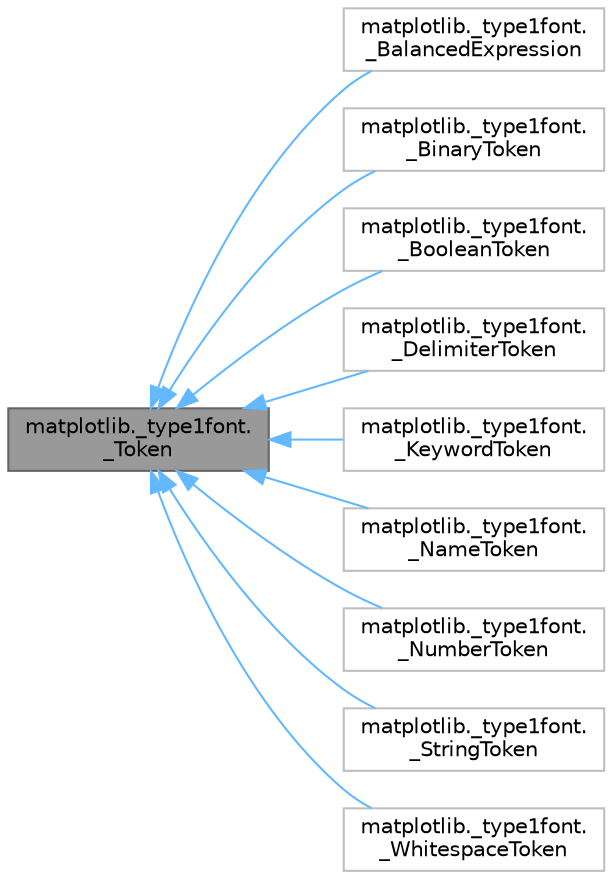 digraph "matplotlib._type1font._Token"
{
 // LATEX_PDF_SIZE
  bgcolor="transparent";
  edge [fontname=Helvetica,fontsize=10,labelfontname=Helvetica,labelfontsize=10];
  node [fontname=Helvetica,fontsize=10,shape=box,height=0.2,width=0.4];
  rankdir="LR";
  Node1 [id="Node000001",label="matplotlib._type1font.\l_Token",height=0.2,width=0.4,color="gray40", fillcolor="grey60", style="filled", fontcolor="black",tooltip=" "];
  Node1 -> Node2 [id="edge1_Node000001_Node000002",dir="back",color="steelblue1",style="solid",tooltip=" "];
  Node2 [id="Node000002",label="matplotlib._type1font.\l_BalancedExpression",height=0.2,width=0.4,color="grey75", fillcolor="white", style="filled",URL="$d1/d08/classmatplotlib_1_1__type1font_1_1__BalancedExpression.html",tooltip=" "];
  Node1 -> Node3 [id="edge2_Node000001_Node000003",dir="back",color="steelblue1",style="solid",tooltip=" "];
  Node3 [id="Node000003",label="matplotlib._type1font.\l_BinaryToken",height=0.2,width=0.4,color="grey75", fillcolor="white", style="filled",URL="$d2/d60/classmatplotlib_1_1__type1font_1_1__BinaryToken.html",tooltip=" "];
  Node1 -> Node4 [id="edge3_Node000001_Node000004",dir="back",color="steelblue1",style="solid",tooltip=" "];
  Node4 [id="Node000004",label="matplotlib._type1font.\l_BooleanToken",height=0.2,width=0.4,color="grey75", fillcolor="white", style="filled",URL="$d4/d39/classmatplotlib_1_1__type1font_1_1__BooleanToken.html",tooltip=" "];
  Node1 -> Node5 [id="edge4_Node000001_Node000005",dir="back",color="steelblue1",style="solid",tooltip=" "];
  Node5 [id="Node000005",label="matplotlib._type1font.\l_DelimiterToken",height=0.2,width=0.4,color="grey75", fillcolor="white", style="filled",URL="$df/dec/classmatplotlib_1_1__type1font_1_1__DelimiterToken.html",tooltip=" "];
  Node1 -> Node6 [id="edge5_Node000001_Node000006",dir="back",color="steelblue1",style="solid",tooltip=" "];
  Node6 [id="Node000006",label="matplotlib._type1font.\l_KeywordToken",height=0.2,width=0.4,color="grey75", fillcolor="white", style="filled",URL="$d2/d81/classmatplotlib_1_1__type1font_1_1__KeywordToken.html",tooltip=" "];
  Node1 -> Node7 [id="edge6_Node000001_Node000007",dir="back",color="steelblue1",style="solid",tooltip=" "];
  Node7 [id="Node000007",label="matplotlib._type1font.\l_NameToken",height=0.2,width=0.4,color="grey75", fillcolor="white", style="filled",URL="$d9/da0/classmatplotlib_1_1__type1font_1_1__NameToken.html",tooltip=" "];
  Node1 -> Node8 [id="edge7_Node000001_Node000008",dir="back",color="steelblue1",style="solid",tooltip=" "];
  Node8 [id="Node000008",label="matplotlib._type1font.\l_NumberToken",height=0.2,width=0.4,color="grey75", fillcolor="white", style="filled",URL="$d3/d73/classmatplotlib_1_1__type1font_1_1__NumberToken.html",tooltip=" "];
  Node1 -> Node9 [id="edge8_Node000001_Node000009",dir="back",color="steelblue1",style="solid",tooltip=" "];
  Node9 [id="Node000009",label="matplotlib._type1font.\l_StringToken",height=0.2,width=0.4,color="grey75", fillcolor="white", style="filled",URL="$d9/df4/classmatplotlib_1_1__type1font_1_1__StringToken.html",tooltip=" "];
  Node1 -> Node10 [id="edge9_Node000001_Node000010",dir="back",color="steelblue1",style="solid",tooltip=" "];
  Node10 [id="Node000010",label="matplotlib._type1font.\l_WhitespaceToken",height=0.2,width=0.4,color="grey75", fillcolor="white", style="filled",URL="$d4/d2b/classmatplotlib_1_1__type1font_1_1__WhitespaceToken.html",tooltip=" "];
}

